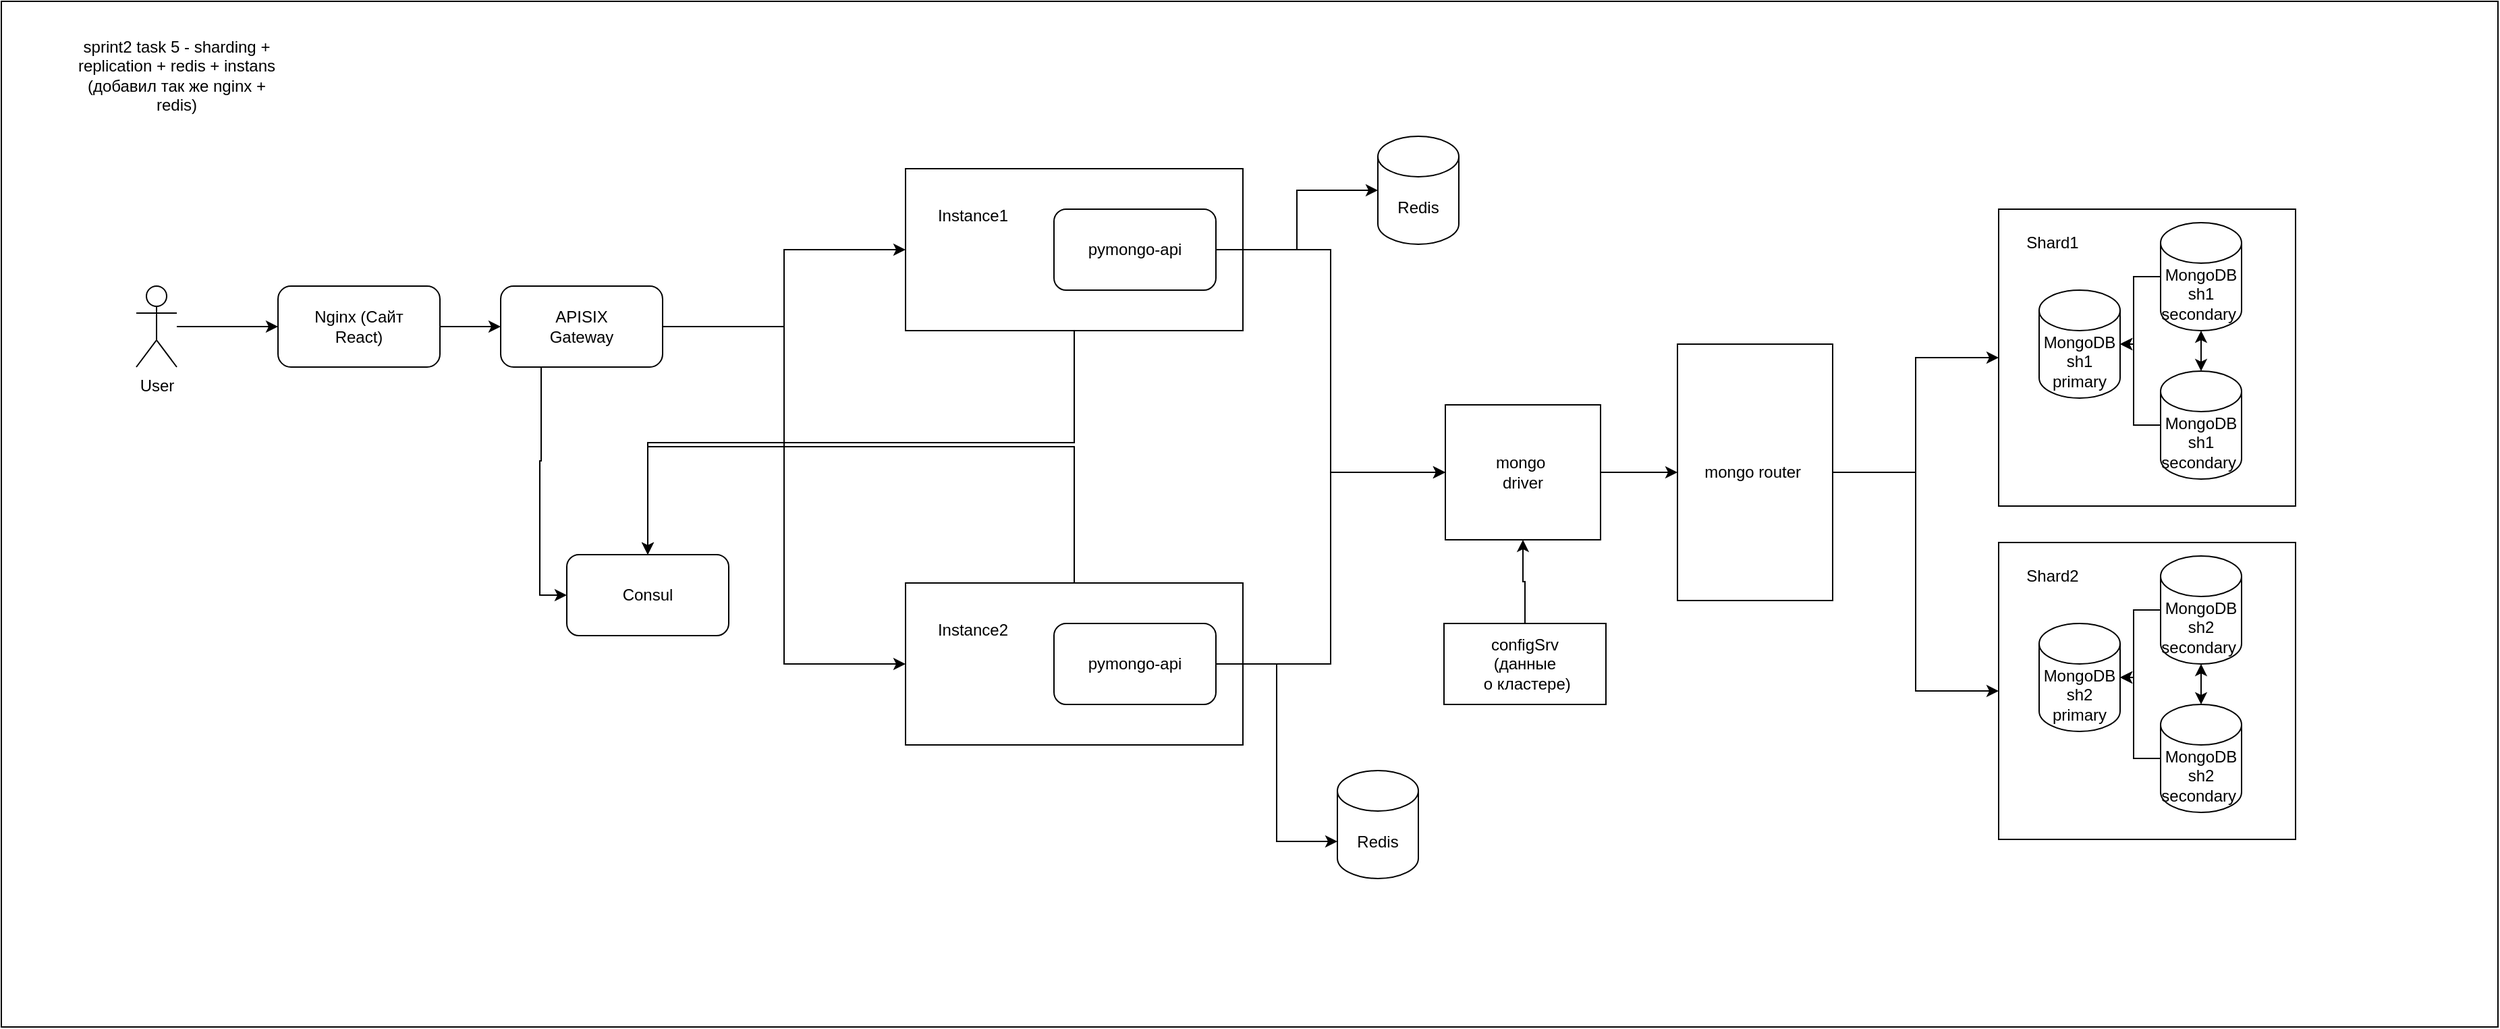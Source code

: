 <mxfile version="24.8.0">
  <diagram name="Page-1" id="-H_mtQnk-PTXWXPvYvuk">
    <mxGraphModel dx="1722" dy="1010" grid="1" gridSize="10" guides="1" tooltips="1" connect="1" arrows="0" fold="1" page="1" pageScale="1" pageWidth="4681" pageHeight="3300" math="0" shadow="0">
      <root>
        <mxCell id="0" />
        <mxCell id="1" parent="0" />
        <mxCell id="1Zy2XbYylVy56BqZgApC-1" value="" style="rounded=0;whiteSpace=wrap;html=1;align=left;" parent="1" vertex="1">
          <mxGeometry x="160" y="150" width="1850" height="760" as="geometry" />
        </mxCell>
        <mxCell id="1Zy2XbYylVy56BqZgApC-2" value="sprint2 task 5 -&amp;nbsp;sharding + replication + redis + instans (добавил так же nginx + redis)" style="text;html=1;align=center;verticalAlign=middle;whiteSpace=wrap;rounded=0;" parent="1" vertex="1">
          <mxGeometry x="215" y="190" width="150" height="30" as="geometry" />
        </mxCell>
        <mxCell id="1Zy2XbYylVy56BqZgApC-40" style="edgeStyle=orthogonalEdgeStyle;rounded=0;orthogonalLoop=1;jettySize=auto;html=1;exitX=0.5;exitY=1;exitDx=0;exitDy=0;entryX=0.5;entryY=0;entryDx=0;entryDy=0;" parent="1" source="1Zy2XbYylVy56BqZgApC-48" target="1Zy2XbYylVy56BqZgApC-47" edge="1">
          <mxGeometry relative="1" as="geometry">
            <mxPoint x="830" y="532.5" as="sourcePoint" />
          </mxGeometry>
        </mxCell>
        <mxCell id="1Zy2XbYylVy56BqZgApC-41" style="edgeStyle=orthogonalEdgeStyle;rounded=0;orthogonalLoop=1;jettySize=auto;html=1;entryX=0;entryY=0.5;entryDx=0;entryDy=0;" parent="1" source="1Zy2XbYylVy56BqZgApC-163" target="1Zy2XbYylVy56BqZgApC-46" edge="1">
          <mxGeometry relative="1" as="geometry" />
        </mxCell>
        <mxCell id="1Zy2XbYylVy56BqZgApC-42" value="User" style="shape=umlActor;verticalLabelPosition=bottom;verticalAlign=top;html=1;outlineConnect=0;" parent="1" vertex="1">
          <mxGeometry x="260" y="361" width="30" height="60" as="geometry" />
        </mxCell>
        <mxCell id="1Zy2XbYylVy56BqZgApC-43" style="edgeStyle=orthogonalEdgeStyle;rounded=0;orthogonalLoop=1;jettySize=auto;html=1;entryX=0;entryY=0.5;entryDx=0;entryDy=0;exitX=0.25;exitY=1;exitDx=0;exitDy=0;" parent="1" source="1Zy2XbYylVy56BqZgApC-46" target="1Zy2XbYylVy56BqZgApC-47" edge="1">
          <mxGeometry relative="1" as="geometry" />
        </mxCell>
        <mxCell id="1Zy2XbYylVy56BqZgApC-44" style="edgeStyle=orthogonalEdgeStyle;rounded=0;orthogonalLoop=1;jettySize=auto;html=1;exitX=1;exitY=0.5;exitDx=0;exitDy=0;entryX=0;entryY=0.5;entryDx=0;entryDy=0;" parent="1" source="1Zy2XbYylVy56BqZgApC-46" target="1Zy2XbYylVy56BqZgApC-53" edge="1">
          <mxGeometry relative="1" as="geometry">
            <mxPoint x="830" y="715" as="targetPoint" />
          </mxGeometry>
        </mxCell>
        <mxCell id="1Zy2XbYylVy56BqZgApC-45" style="edgeStyle=orthogonalEdgeStyle;rounded=0;orthogonalLoop=1;jettySize=auto;html=1;exitX=1;exitY=0.5;exitDx=0;exitDy=0;entryX=0;entryY=0.5;entryDx=0;entryDy=0;" parent="1" source="1Zy2XbYylVy56BqZgApC-46" target="1Zy2XbYylVy56BqZgApC-48" edge="1">
          <mxGeometry relative="1" as="geometry" />
        </mxCell>
        <mxCell id="1Zy2XbYylVy56BqZgApC-46" value="APISIX&lt;div&gt;Gateway&lt;/div&gt;" style="rounded=1;whiteSpace=wrap;html=1;arcSize=16;" parent="1" vertex="1">
          <mxGeometry x="530" y="361" width="120" height="60" as="geometry" />
        </mxCell>
        <mxCell id="1Zy2XbYylVy56BqZgApC-47" value="Consul" style="rounded=1;whiteSpace=wrap;html=1;" parent="1" vertex="1">
          <mxGeometry x="579" y="560" width="120" height="60" as="geometry" />
        </mxCell>
        <mxCell id="1Zy2XbYylVy56BqZgApC-48" value="" style="rounded=0;whiteSpace=wrap;html=1;" parent="1" vertex="1">
          <mxGeometry x="830" y="274" width="250" height="120" as="geometry" />
        </mxCell>
        <mxCell id="1Zy2XbYylVy56BqZgApC-49" value="Instance1" style="text;html=1;align=center;verticalAlign=middle;whiteSpace=wrap;rounded=0;" parent="1" vertex="1">
          <mxGeometry x="850" y="294" width="60" height="30" as="geometry" />
        </mxCell>
        <mxCell id="1Zy2XbYylVy56BqZgApC-50" style="edgeStyle=orthogonalEdgeStyle;rounded=0;orthogonalLoop=1;jettySize=auto;html=1;exitX=1;exitY=0.5;exitDx=0;exitDy=0;entryX=0;entryY=0.5;entryDx=0;entryDy=0;" parent="1" source="1Zy2XbYylVy56BqZgApC-51" target="1Zy2XbYylVy56BqZgApC-168" edge="1">
          <mxGeometry relative="1" as="geometry" />
        </mxCell>
        <mxCell id="1Zy2XbYylVy56BqZgApC-51" value="pymongo-api" style="rounded=1;whiteSpace=wrap;html=1;" parent="1" vertex="1">
          <mxGeometry x="940" y="304" width="120" height="60" as="geometry" />
        </mxCell>
        <mxCell id="1Zy2XbYylVy56BqZgApC-52" style="edgeStyle=orthogonalEdgeStyle;rounded=0;orthogonalLoop=1;jettySize=auto;html=1;exitX=0.5;exitY=0;exitDx=0;exitDy=0;entryX=0.5;entryY=0;entryDx=0;entryDy=0;" parent="1" source="1Zy2XbYylVy56BqZgApC-53" target="1Zy2XbYylVy56BqZgApC-47" edge="1">
          <mxGeometry relative="1" as="geometry">
            <Array as="points">
              <mxPoint x="955" y="480" />
              <mxPoint x="639" y="480" />
            </Array>
          </mxGeometry>
        </mxCell>
        <mxCell id="1Zy2XbYylVy56BqZgApC-53" value="" style="rounded=0;whiteSpace=wrap;html=1;" parent="1" vertex="1">
          <mxGeometry x="830" y="581" width="250" height="120" as="geometry" />
        </mxCell>
        <mxCell id="1Zy2XbYylVy56BqZgApC-54" value="Instance2" style="text;html=1;align=center;verticalAlign=middle;whiteSpace=wrap;rounded=0;" parent="1" vertex="1">
          <mxGeometry x="850" y="601" width="60" height="30" as="geometry" />
        </mxCell>
        <mxCell id="1Zy2XbYylVy56BqZgApC-55" style="edgeStyle=orthogonalEdgeStyle;rounded=0;orthogonalLoop=1;jettySize=auto;html=1;exitX=1;exitY=0.5;exitDx=0;exitDy=0;entryX=0;entryY=0.5;entryDx=0;entryDy=0;" parent="1" source="1Zy2XbYylVy56BqZgApC-168" target="1Zy2XbYylVy56BqZgApC-73" edge="1">
          <mxGeometry relative="1" as="geometry" />
        </mxCell>
        <mxCell id="1Zy2XbYylVy56BqZgApC-56" style="edgeStyle=orthogonalEdgeStyle;rounded=0;orthogonalLoop=1;jettySize=auto;html=1;exitX=1;exitY=0.5;exitDx=0;exitDy=0;entryX=0;entryY=0;entryDx=0;entryDy=52.5;entryPerimeter=0;" parent="1" source="1Zy2XbYylVy56BqZgApC-57" target="1Zy2XbYylVy56BqZgApC-165" edge="1">
          <mxGeometry relative="1" as="geometry" />
        </mxCell>
        <mxCell id="1Zy2XbYylVy56BqZgApC-57" value="pymongo-api" style="rounded=1;whiteSpace=wrap;html=1;" parent="1" vertex="1">
          <mxGeometry x="940" y="611" width="120" height="60" as="geometry" />
        </mxCell>
        <mxCell id="1Zy2XbYylVy56BqZgApC-58" value="Redis" style="shape=cylinder3;whiteSpace=wrap;html=1;boundedLbl=1;backgroundOutline=1;size=15;" parent="1" vertex="1">
          <mxGeometry x="1180" y="250" width="60" height="80" as="geometry" />
        </mxCell>
        <mxCell id="1Zy2XbYylVy56BqZgApC-72" style="edgeStyle=orthogonalEdgeStyle;rounded=0;orthogonalLoop=1;jettySize=auto;html=1;entryX=0;entryY=0.5;entryDx=0;entryDy=0;" parent="1" source="1Zy2XbYylVy56BqZgApC-73" target="1Zy2XbYylVy56BqZgApC-177" edge="1">
          <mxGeometry relative="1" as="geometry">
            <mxPoint x="1592" y="810" as="targetPoint" />
          </mxGeometry>
        </mxCell>
        <mxCell id="1Zy2XbYylVy56BqZgApC-73" value="mongo router&amp;nbsp;" style="rounded=0;whiteSpace=wrap;html=1;" parent="1" vertex="1">
          <mxGeometry x="1402" y="404" width="115" height="190" as="geometry" />
        </mxCell>
        <mxCell id="1Zy2XbYylVy56BqZgApC-75" style="edgeStyle=orthogonalEdgeStyle;rounded=0;orthogonalLoop=1;jettySize=auto;html=1;entryX=0;entryY=0.5;entryDx=0;entryDy=0;" parent="1" source="1Zy2XbYylVy56BqZgApC-73" target="1Zy2XbYylVy56BqZgApC-170" edge="1">
          <mxGeometry relative="1" as="geometry">
            <mxPoint x="1606.74" y="557.9" as="targetPoint" />
          </mxGeometry>
        </mxCell>
        <mxCell id="1Zy2XbYylVy56BqZgApC-76" style="edgeStyle=orthogonalEdgeStyle;rounded=0;orthogonalLoop=1;jettySize=auto;html=1;exitX=1;exitY=0.5;exitDx=0;exitDy=0;" parent="1" source="1Zy2XbYylVy56BqZgApC-51" target="1Zy2XbYylVy56BqZgApC-58" edge="1">
          <mxGeometry relative="1" as="geometry" />
        </mxCell>
        <mxCell id="1Zy2XbYylVy56BqZgApC-164" value="" style="edgeStyle=orthogonalEdgeStyle;rounded=0;orthogonalLoop=1;jettySize=auto;html=1;entryX=0;entryY=0.5;entryDx=0;entryDy=0;" parent="1" source="1Zy2XbYylVy56BqZgApC-42" target="1Zy2XbYylVy56BqZgApC-163" edge="1">
          <mxGeometry relative="1" as="geometry">
            <mxPoint x="340" y="391" as="sourcePoint" />
            <mxPoint x="530" y="391" as="targetPoint" />
          </mxGeometry>
        </mxCell>
        <mxCell id="1Zy2XbYylVy56BqZgApC-163" value="&lt;div&gt;Nginx (&lt;span style=&quot;background-color: initial;&quot;&gt;Сайт&lt;/span&gt;&lt;/div&gt;&lt;div&gt;&lt;span style=&quot;background-color: initial;&quot;&gt;React&lt;/span&gt;)&lt;/div&gt;" style="rounded=1;whiteSpace=wrap;html=1;arcSize=16;" parent="1" vertex="1">
          <mxGeometry x="365" y="361" width="120" height="60" as="geometry" />
        </mxCell>
        <mxCell id="1Zy2XbYylVy56BqZgApC-165" value="Redis" style="shape=cylinder3;whiteSpace=wrap;html=1;boundedLbl=1;backgroundOutline=1;size=15;" parent="1" vertex="1">
          <mxGeometry x="1150" y="720" width="60" height="80" as="geometry" />
        </mxCell>
        <mxCell id="1Zy2XbYylVy56BqZgApC-167" style="edgeStyle=orthogonalEdgeStyle;rounded=0;orthogonalLoop=1;jettySize=auto;html=1;exitX=0.5;exitY=0;exitDx=0;exitDy=0;entryX=0.5;entryY=1;entryDx=0;entryDy=0;" parent="1" source="1Zy2XbYylVy56BqZgApC-166" target="1Zy2XbYylVy56BqZgApC-168" edge="1">
          <mxGeometry relative="1" as="geometry" />
        </mxCell>
        <mxCell id="1Zy2XbYylVy56BqZgApC-166" value="configSrv&lt;div&gt;(&lt;font style=&quot;font-size: 12px;&quot;&gt;&lt;span style=&quot;text-wrap: nowrap; background-color: rgb(255, 255, 255);&quot;&gt;данные&lt;br&gt;&lt;/span&gt;&lt;span style=&quot;text-wrap: nowrap; background-color: initial;&quot;&gt;&amp;nbsp;о кластере&lt;/span&gt;&lt;/font&gt;)&lt;/div&gt;" style="rounded=0;whiteSpace=wrap;html=1;" parent="1" vertex="1">
          <mxGeometry x="1229" y="611" width="120" height="60" as="geometry" />
        </mxCell>
        <mxCell id="1Zy2XbYylVy56BqZgApC-169" value="" style="edgeStyle=orthogonalEdgeStyle;rounded=0;orthogonalLoop=1;jettySize=auto;html=1;exitX=1;exitY=0.5;exitDx=0;exitDy=0;entryX=0;entryY=0.5;entryDx=0;entryDy=0;" parent="1" source="1Zy2XbYylVy56BqZgApC-57" target="1Zy2XbYylVy56BqZgApC-168" edge="1">
          <mxGeometry relative="1" as="geometry">
            <mxPoint x="1060" y="641" as="sourcePoint" />
            <mxPoint x="1402" y="499" as="targetPoint" />
          </mxGeometry>
        </mxCell>
        <mxCell id="1Zy2XbYylVy56BqZgApC-168" value="mongo&amp;nbsp;&lt;div&gt;&lt;span style=&quot;white-space-collapse: preserve;&quot; data-src-align=&quot;0:13&quot; class=&quot;EzKURWReUAB5oZgtQNkl&quot;&gt;driver&lt;/span&gt;&lt;/div&gt;" style="rounded=0;whiteSpace=wrap;html=1;" parent="1" vertex="1">
          <mxGeometry x="1230" y="449" width="115" height="100" as="geometry" />
        </mxCell>
        <mxCell id="1Zy2XbYylVy56BqZgApC-170" value="" style="whiteSpace=wrap;html=1;aspect=fixed;" parent="1" vertex="1">
          <mxGeometry x="1640" y="304" width="220" height="220" as="geometry" />
        </mxCell>
        <mxCell id="1Zy2XbYylVy56BqZgApC-171" value="MongoDB&lt;br&gt;sh1 primary" style="shape=cylinder3;whiteSpace=wrap;html=1;boundedLbl=1;backgroundOutline=1;size=15;" parent="1" vertex="1">
          <mxGeometry x="1670" y="364" width="60" height="80" as="geometry" />
        </mxCell>
        <mxCell id="1Zy2XbYylVy56BqZgApC-172" style="edgeStyle=orthogonalEdgeStyle;rounded=0;orthogonalLoop=1;jettySize=auto;html=1;exitX=0;exitY=0.5;exitDx=0;exitDy=0;exitPerimeter=0;" parent="1" source="1Zy2XbYylVy56BqZgApC-173" target="1Zy2XbYylVy56BqZgApC-171" edge="1">
          <mxGeometry relative="1" as="geometry" />
        </mxCell>
        <mxCell id="1Zy2XbYylVy56BqZgApC-173" value="MongoDB&lt;div&gt;sh1&lt;br&gt;secondary&amp;nbsp;&lt;/div&gt;" style="shape=cylinder3;whiteSpace=wrap;html=1;boundedLbl=1;backgroundOutline=1;size=15;" parent="1" vertex="1">
          <mxGeometry x="1760" y="314" width="60" height="80" as="geometry" />
        </mxCell>
        <mxCell id="1Zy2XbYylVy56BqZgApC-174" style="edgeStyle=orthogonalEdgeStyle;rounded=0;orthogonalLoop=1;jettySize=auto;html=1;exitX=0;exitY=0.5;exitDx=0;exitDy=0;exitPerimeter=0;" parent="1" source="1Zy2XbYylVy56BqZgApC-175" target="1Zy2XbYylVy56BqZgApC-171" edge="1">
          <mxGeometry relative="1" as="geometry" />
        </mxCell>
        <mxCell id="1Zy2XbYylVy56BqZgApC-175" value="MongoDB&lt;div&gt;sh1&lt;br&gt;secondary&amp;nbsp;&lt;/div&gt;" style="shape=cylinder3;whiteSpace=wrap;html=1;boundedLbl=1;backgroundOutline=1;size=15;" parent="1" vertex="1">
          <mxGeometry x="1760" y="424" width="60" height="80" as="geometry" />
        </mxCell>
        <mxCell id="1Zy2XbYylVy56BqZgApC-176" value="Shard1" style="text;html=1;align=center;verticalAlign=middle;whiteSpace=wrap;rounded=0;" parent="1" vertex="1">
          <mxGeometry x="1650" y="314" width="60" height="30" as="geometry" />
        </mxCell>
        <mxCell id="1Zy2XbYylVy56BqZgApC-177" value="" style="whiteSpace=wrap;html=1;aspect=fixed;" parent="1" vertex="1">
          <mxGeometry x="1640" y="551" width="220" height="220" as="geometry" />
        </mxCell>
        <mxCell id="1Zy2XbYylVy56BqZgApC-178" value="MongoDB&lt;div&gt;sh2&lt;br&gt;primary&lt;/div&gt;" style="shape=cylinder3;whiteSpace=wrap;html=1;boundedLbl=1;backgroundOutline=1;size=15;" parent="1" vertex="1">
          <mxGeometry x="1670" y="611" width="60" height="80" as="geometry" />
        </mxCell>
        <mxCell id="1Zy2XbYylVy56BqZgApC-179" style="edgeStyle=orthogonalEdgeStyle;rounded=0;orthogonalLoop=1;jettySize=auto;html=1;exitX=0;exitY=0.5;exitDx=0;exitDy=0;exitPerimeter=0;" parent="1" source="1Zy2XbYylVy56BqZgApC-181" target="1Zy2XbYylVy56BqZgApC-178" edge="1">
          <mxGeometry relative="1" as="geometry" />
        </mxCell>
        <mxCell id="1Zy2XbYylVy56BqZgApC-180" style="edgeStyle=orthogonalEdgeStyle;rounded=0;orthogonalLoop=1;jettySize=auto;html=1;exitX=0.5;exitY=1;exitDx=0;exitDy=0;exitPerimeter=0;startArrow=classic;startFill=1;" parent="1" source="1Zy2XbYylVy56BqZgApC-181" target="1Zy2XbYylVy56BqZgApC-182" edge="1">
          <mxGeometry relative="1" as="geometry" />
        </mxCell>
        <mxCell id="1Zy2XbYylVy56BqZgApC-181" value="MongoDB&lt;div&gt;sh2&lt;br&gt;secondary&amp;nbsp;&lt;/div&gt;" style="shape=cylinder3;whiteSpace=wrap;html=1;boundedLbl=1;backgroundOutline=1;size=15;" parent="1" vertex="1">
          <mxGeometry x="1760" y="561" width="60" height="80" as="geometry" />
        </mxCell>
        <mxCell id="1Zy2XbYylVy56BqZgApC-182" value="MongoDB&lt;div&gt;sh2&lt;br&gt;secondary&amp;nbsp;&lt;/div&gt;" style="shape=cylinder3;whiteSpace=wrap;html=1;boundedLbl=1;backgroundOutline=1;size=15;" parent="1" vertex="1">
          <mxGeometry x="1760" y="671" width="60" height="80" as="geometry" />
        </mxCell>
        <mxCell id="1Zy2XbYylVy56BqZgApC-183" value="Shard2" style="text;html=1;align=center;verticalAlign=middle;whiteSpace=wrap;rounded=0;" parent="1" vertex="1">
          <mxGeometry x="1650" y="561" width="60" height="30" as="geometry" />
        </mxCell>
        <mxCell id="1Zy2XbYylVy56BqZgApC-184" style="edgeStyle=orthogonalEdgeStyle;rounded=0;orthogonalLoop=1;jettySize=auto;html=1;exitX=0.5;exitY=0;exitDx=0;exitDy=0;exitPerimeter=0;entryX=0.5;entryY=1;entryDx=0;entryDy=0;entryPerimeter=0;startArrow=classic;startFill=1;" parent="1" source="1Zy2XbYylVy56BqZgApC-175" target="1Zy2XbYylVy56BqZgApC-173" edge="1">
          <mxGeometry relative="1" as="geometry" />
        </mxCell>
        <mxCell id="1Zy2XbYylVy56BqZgApC-185" style="edgeStyle=orthogonalEdgeStyle;rounded=0;orthogonalLoop=1;jettySize=auto;html=1;exitX=0;exitY=0.5;exitDx=0;exitDy=0;exitPerimeter=0;entryX=1;entryY=0.5;entryDx=0;entryDy=0;entryPerimeter=0;" parent="1" source="1Zy2XbYylVy56BqZgApC-182" target="1Zy2XbYylVy56BqZgApC-178" edge="1">
          <mxGeometry relative="1" as="geometry" />
        </mxCell>
      </root>
    </mxGraphModel>
  </diagram>
</mxfile>
